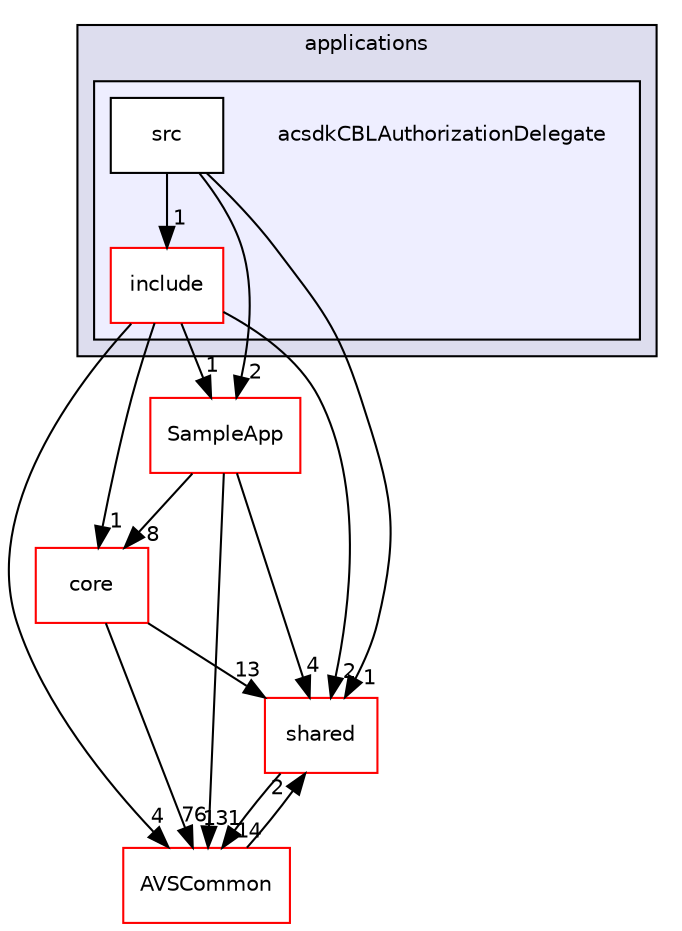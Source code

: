digraph "/workplace/avs-device-sdk/applications/acsdkCBLAuthorizationDelegate" {
  compound=true
  node [ fontsize="10", fontname="Helvetica"];
  edge [ labelfontsize="10", labelfontname="Helvetica"];
  subgraph clusterdir_a6e4fee11f07c3b70486e88fe92cbbdc {
    graph [ bgcolor="#ddddee", pencolor="black", label="applications" fontname="Helvetica", fontsize="10", URL="dir_a6e4fee11f07c3b70486e88fe92cbbdc.html"]
  subgraph clusterdir_364238d3763c18b6eab649c7e2690a5f {
    graph [ bgcolor="#eeeeff", pencolor="black", label="" URL="dir_364238d3763c18b6eab649c7e2690a5f.html"];
    dir_364238d3763c18b6eab649c7e2690a5f [shape=plaintext label="acsdkCBLAuthorizationDelegate"];
    dir_45320e0bd3356ae5e31d86d82807ba3c [shape=box label="include" color="red" fillcolor="white" style="filled" URL="dir_45320e0bd3356ae5e31d86d82807ba3c.html"];
    dir_4d5fb1e0e4af9aedbfc3abe2f1fecf0b [shape=box label="src" color="black" fillcolor="white" style="filled" URL="dir_4d5fb1e0e4af9aedbfc3abe2f1fecf0b.html"];
  }
  }
  dir_9982052f7ce695d12571567315b2fafa [shape=box label="shared" fillcolor="white" style="filled" color="red" URL="dir_9982052f7ce695d12571567315b2fafa.html"];
  dir_69fa8d0f4fee2820ffc8601fbf428b42 [shape=box label="SampleApp" fillcolor="white" style="filled" color="red" URL="dir_69fa8d0f4fee2820ffc8601fbf428b42.html"];
  dir_13e65effb2bde530b17b3d5eefcd0266 [shape=box label="AVSCommon" fillcolor="white" style="filled" color="red" URL="dir_13e65effb2bde530b17b3d5eefcd0266.html"];
  dir_4270bfced15e0e73154b13468c7c9ad9 [shape=box label="core" fillcolor="white" style="filled" color="red" URL="dir_4270bfced15e0e73154b13468c7c9ad9.html"];
  dir_45320e0bd3356ae5e31d86d82807ba3c->dir_9982052f7ce695d12571567315b2fafa [headlabel="2", labeldistance=1.5 headhref="dir_000059_000598.html"];
  dir_45320e0bd3356ae5e31d86d82807ba3c->dir_69fa8d0f4fee2820ffc8601fbf428b42 [headlabel="1", labeldistance=1.5 headhref="dir_000059_000117.html"];
  dir_45320e0bd3356ae5e31d86d82807ba3c->dir_13e65effb2bde530b17b3d5eefcd0266 [headlabel="4", labeldistance=1.5 headhref="dir_000059_000017.html"];
  dir_45320e0bd3356ae5e31d86d82807ba3c->dir_4270bfced15e0e73154b13468c7c9ad9 [headlabel="1", labeldistance=1.5 headhref="dir_000059_000461.html"];
  dir_9982052f7ce695d12571567315b2fafa->dir_13e65effb2bde530b17b3d5eefcd0266 [headlabel="14", labeldistance=1.5 headhref="dir_000598_000017.html"];
  dir_69fa8d0f4fee2820ffc8601fbf428b42->dir_9982052f7ce695d12571567315b2fafa [headlabel="4", labeldistance=1.5 headhref="dir_000117_000598.html"];
  dir_69fa8d0f4fee2820ffc8601fbf428b42->dir_13e65effb2bde530b17b3d5eefcd0266 [headlabel="131", labeldistance=1.5 headhref="dir_000117_000017.html"];
  dir_69fa8d0f4fee2820ffc8601fbf428b42->dir_4270bfced15e0e73154b13468c7c9ad9 [headlabel="8", labeldistance=1.5 headhref="dir_000117_000461.html"];
  dir_13e65effb2bde530b17b3d5eefcd0266->dir_9982052f7ce695d12571567315b2fafa [headlabel="2", labeldistance=1.5 headhref="dir_000017_000598.html"];
  dir_4d5fb1e0e4af9aedbfc3abe2f1fecf0b->dir_45320e0bd3356ae5e31d86d82807ba3c [headlabel="1", labeldistance=1.5 headhref="dir_000061_000059.html"];
  dir_4d5fb1e0e4af9aedbfc3abe2f1fecf0b->dir_9982052f7ce695d12571567315b2fafa [headlabel="1", labeldistance=1.5 headhref="dir_000061_000598.html"];
  dir_4d5fb1e0e4af9aedbfc3abe2f1fecf0b->dir_69fa8d0f4fee2820ffc8601fbf428b42 [headlabel="2", labeldistance=1.5 headhref="dir_000061_000117.html"];
  dir_4270bfced15e0e73154b13468c7c9ad9->dir_9982052f7ce695d12571567315b2fafa [headlabel="13", labeldistance=1.5 headhref="dir_000461_000598.html"];
  dir_4270bfced15e0e73154b13468c7c9ad9->dir_13e65effb2bde530b17b3d5eefcd0266 [headlabel="76", labeldistance=1.5 headhref="dir_000461_000017.html"];
}
